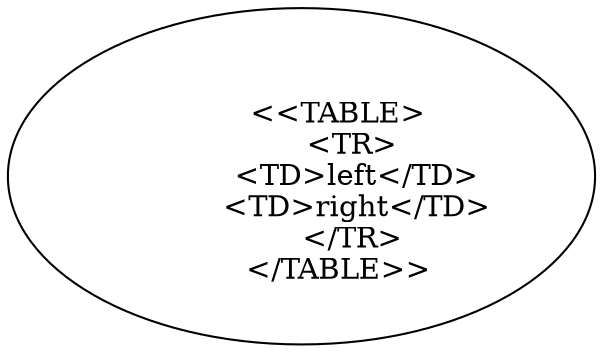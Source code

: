 graph matrix_02 {
	tab [label="
        <<TABLE>
           <TR>
            <TD>left</TD>
            <TD>right</TD>
           </TR>
        </TABLE>>"]
}
